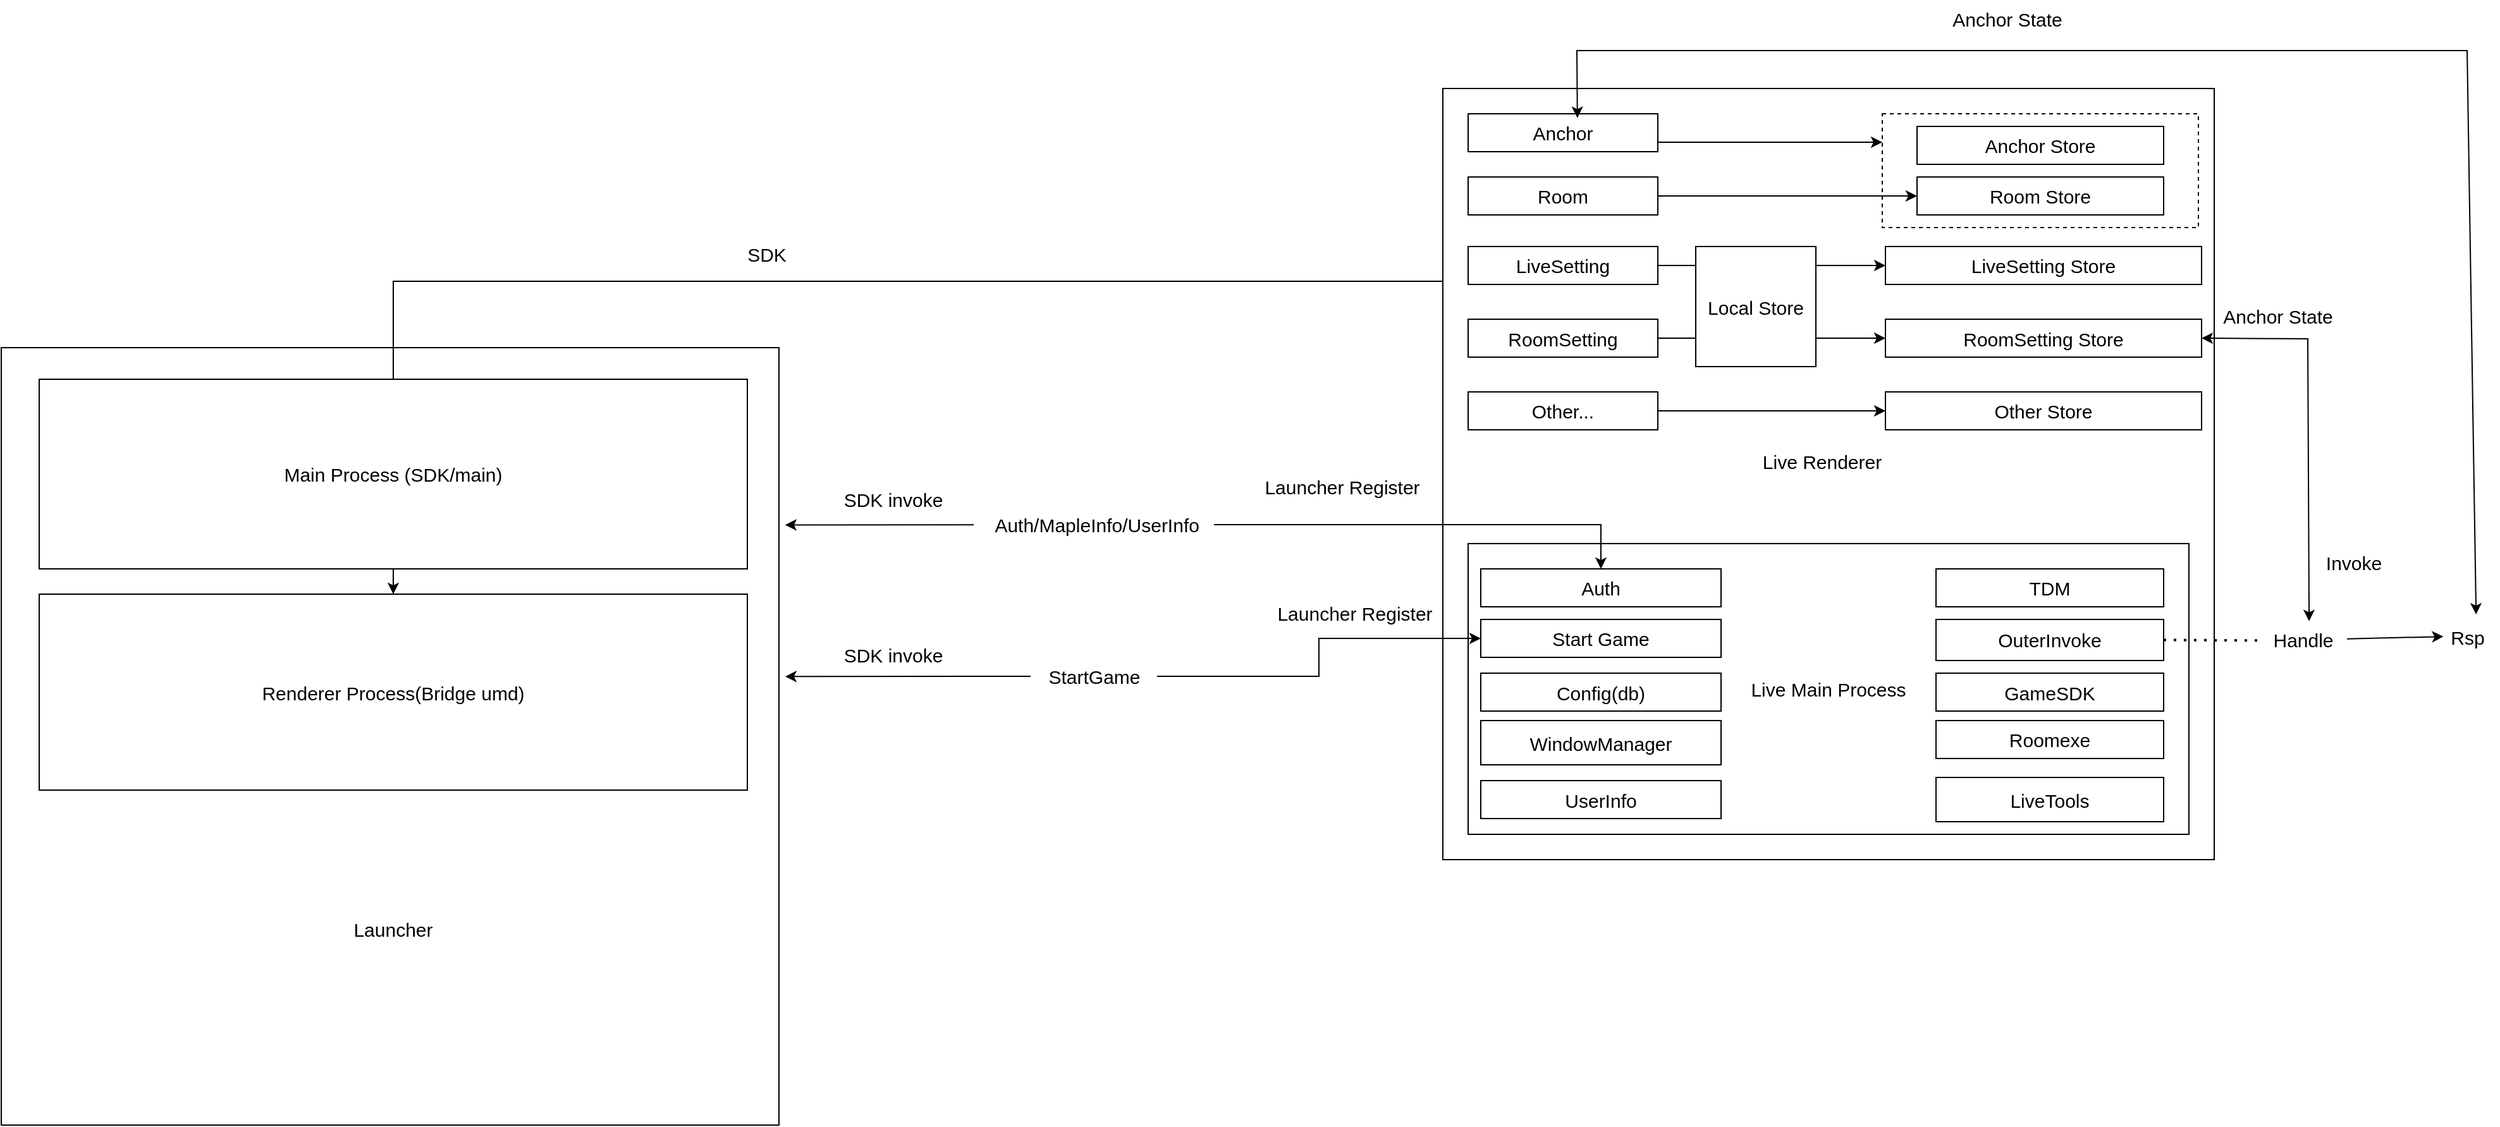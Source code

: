 <mxfile version="26.1.0">
  <diagram name="第 1 页" id="vlklsTBlypKbauxS6bGd">
    <mxGraphModel dx="2901" dy="1098" grid="1" gridSize="10" guides="1" tooltips="1" connect="1" arrows="1" fold="1" page="1" pageScale="1" pageWidth="827" pageHeight="1169" math="0" shadow="0">
      <root>
        <mxCell id="0" />
        <mxCell id="1" parent="0" />
        <mxCell id="Mn6TFEwCehOoePPqHeMJ-1" value="" style="html=1;aspect=fixed;points=[[0,0,0,0,0],[0,0.25,0,0,0],[0,0.5,0,0,0],[0,0.75,0,0,0],[0,1,0,0,0],[0.25,0,0,0,0],[0.25,1,0,0,0],[0.5,0,0,0,0],[0.5,1,0,0,0],[0.75,0,0,0,0],[0.75,1,0,0,0],[1,0,0,0,0],[1,0.25,0,0,0],[1,0.5,0,0,0],[1,0.75,0,0,0],[1,1,0,0,0]];fontSize=15;labelBackgroundColor=none;whiteSpace=wrap;" vertex="1" parent="1">
          <mxGeometry x="-390" y="485" width="615" height="615" as="geometry" />
        </mxCell>
        <mxCell id="Mn6TFEwCehOoePPqHeMJ-56" style="edgeStyle=orthogonalEdgeStyle;rounded=0;orthogonalLoop=1;jettySize=auto;html=1;exitX=0;exitY=0.25;exitDx=0;exitDy=0;entryX=0.5;entryY=0;entryDx=0;entryDy=0;fontSize=15;labelBackgroundColor=none;" edge="1" parent="1" source="Mn6TFEwCehOoePPqHeMJ-2" target="Mn6TFEwCehOoePPqHeMJ-55">
          <mxGeometry relative="1" as="geometry" />
        </mxCell>
        <mxCell id="Mn6TFEwCehOoePPqHeMJ-2" value="&lt;div&gt;&lt;br&gt;&lt;/div&gt;" style="html=1;aspect=fixed;points=[[0,0,0,0,0],[0,0.25,0,0,0],[0,0.5,0,0,0],[0,0.75,0,0,0],[0,1,0,0,0],[0.25,0,0,0,0],[0.25,1,0,0,0],[0.5,0,0,0,0],[0.5,1,0,0,0],[0.75,0,0,0,0],[0.75,1,0,0,0],[1,0,0,0,0],[1,0.25,0,0,0],[1,0.5,0,0,0],[1,0.75,0,0,0],[1,1,0,0,0]];fontSize=15;labelBackgroundColor=none;whiteSpace=wrap;" vertex="1" parent="1">
          <mxGeometry x="750" y="280" width="610" height="610" as="geometry" />
        </mxCell>
        <mxCell id="Mn6TFEwCehOoePPqHeMJ-120" style="edgeStyle=none;rounded=0;orthogonalLoop=1;jettySize=auto;html=1;exitX=1;exitY=0.75;exitDx=0;exitDy=0;entryX=0;entryY=0.25;entryDx=0;entryDy=0;fontSize=15;labelBackgroundColor=none;" edge="1" parent="1" source="Mn6TFEwCehOoePPqHeMJ-3" target="Mn6TFEwCehOoePPqHeMJ-113">
          <mxGeometry relative="1" as="geometry" />
        </mxCell>
        <mxCell id="Mn6TFEwCehOoePPqHeMJ-3" value="Anchor" style="rounded=0;html=1;fontSize=15;labelBackgroundColor=none;whiteSpace=wrap;" vertex="1" parent="1">
          <mxGeometry x="770" y="300" width="150" height="30" as="geometry" />
        </mxCell>
        <mxCell id="Mn6TFEwCehOoePPqHeMJ-12" value="Live Main Process" style="rounded=0;html=1;fontSize=15;labelBackgroundColor=none;whiteSpace=wrap;" vertex="1" parent="1">
          <mxGeometry x="770" y="640" width="570" height="230" as="geometry" />
        </mxCell>
        <mxCell id="Mn6TFEwCehOoePPqHeMJ-13" value="Auth" style="rounded=0;html=1;fontSize=15;labelBackgroundColor=none;whiteSpace=wrap;" vertex="1" parent="1">
          <mxGeometry x="780" y="660" width="190" height="30" as="geometry" />
        </mxCell>
        <mxCell id="Mn6TFEwCehOoePPqHeMJ-14" value="Start Game" style="rounded=0;html=1;fontSize=15;labelBackgroundColor=none;whiteSpace=wrap;" vertex="1" parent="1">
          <mxGeometry x="780" y="700" width="190" height="30" as="geometry" />
        </mxCell>
        <mxCell id="Mn6TFEwCehOoePPqHeMJ-41" style="edgeStyle=orthogonalEdgeStyle;rounded=0;orthogonalLoop=1;jettySize=auto;html=1;entryX=0;entryY=0.5;entryDx=0;entryDy=0;fontSize=15;labelBackgroundColor=none;" edge="1" parent="1" source="Mn6TFEwCehOoePPqHeMJ-16" target="Mn6TFEwCehOoePPqHeMJ-14">
          <mxGeometry relative="1" as="geometry" />
        </mxCell>
        <mxCell id="Mn6TFEwCehOoePPqHeMJ-16" value="StartGame" style="text;html=1;align=center;verticalAlign=middle;resizable=0;points=[];autosize=1;strokeColor=none;fillColor=none;fontSize=15;labelBackgroundColor=none;" vertex="1" parent="1">
          <mxGeometry x="424" y="730" width="100" height="30" as="geometry" />
        </mxCell>
        <mxCell id="Mn6TFEwCehOoePPqHeMJ-37" style="edgeStyle=orthogonalEdgeStyle;rounded=0;orthogonalLoop=1;jettySize=auto;html=1;fontSize=15;labelBackgroundColor=none;" edge="1" parent="1" source="Mn6TFEwCehOoePPqHeMJ-25" target="Mn6TFEwCehOoePPqHeMJ-13">
          <mxGeometry relative="1" as="geometry" />
        </mxCell>
        <mxCell id="Mn6TFEwCehOoePPqHeMJ-25" value="&amp;nbsp;Auth/MapleInfo/UserInfo" style="text;html=1;align=center;verticalAlign=middle;resizable=0;points=[];autosize=1;strokeColor=none;fillColor=none;fontSize=15;labelBackgroundColor=none;" vertex="1" parent="1">
          <mxGeometry x="379" y="610" width="190" height="30" as="geometry" />
        </mxCell>
        <mxCell id="Mn6TFEwCehOoePPqHeMJ-30" value="SDK&lt;div&gt;&lt;br&gt;&lt;/div&gt;" style="text;html=1;align=center;verticalAlign=middle;resizable=0;points=[];autosize=1;strokeColor=none;fillColor=none;fontSize=15;labelBackgroundColor=none;" vertex="1" parent="1">
          <mxGeometry x="190" y="395" width="50" height="50" as="geometry" />
        </mxCell>
        <mxCell id="Mn6TFEwCehOoePPqHeMJ-35" value="Launcher Register" style="text;html=1;align=center;verticalAlign=middle;resizable=0;points=[];autosize=1;strokeColor=none;fillColor=none;fontSize=15;labelBackgroundColor=none;" vertex="1" parent="1">
          <mxGeometry x="595" y="580" width="150" height="30" as="geometry" />
        </mxCell>
        <mxCell id="Mn6TFEwCehOoePPqHeMJ-40" value="SDK invoke" style="text;html=1;align=center;verticalAlign=middle;resizable=0;points=[];autosize=1;strokeColor=none;fillColor=none;fontSize=15;labelBackgroundColor=none;" vertex="1" parent="1">
          <mxGeometry x="265" y="590" width="100" height="30" as="geometry" />
        </mxCell>
        <mxCell id="Mn6TFEwCehOoePPqHeMJ-44" value="Launcher Register" style="text;html=1;align=center;verticalAlign=middle;resizable=0;points=[];autosize=1;strokeColor=none;fillColor=none;fontSize=15;labelBackgroundColor=none;" vertex="1" parent="1">
          <mxGeometry x="605" y="680" width="150" height="30" as="geometry" />
        </mxCell>
        <mxCell id="Mn6TFEwCehOoePPqHeMJ-45" value="SDK invoke" style="text;html=1;align=center;verticalAlign=middle;resizable=0;points=[];autosize=1;strokeColor=none;fillColor=none;fontSize=15;labelBackgroundColor=none;" vertex="1" parent="1">
          <mxGeometry x="265" y="712.5" width="100" height="30" as="geometry" />
        </mxCell>
        <mxCell id="Mn6TFEwCehOoePPqHeMJ-47" value="Anchor Store" style="rounded=0;html=1;fontSize=15;labelBackgroundColor=none;whiteSpace=wrap;" vertex="1" parent="1">
          <mxGeometry x="1125" y="310" width="195" height="30" as="geometry" />
        </mxCell>
        <mxCell id="Mn6TFEwCehOoePPqHeMJ-48" value="LiveSetting Store" style="rounded=0;html=1;fontSize=15;labelBackgroundColor=none;whiteSpace=wrap;" vertex="1" parent="1">
          <mxGeometry x="1100" y="405" width="250" height="30" as="geometry" />
        </mxCell>
        <mxCell id="Mn6TFEwCehOoePPqHeMJ-49" value="Room Store" style="rounded=0;html=1;fontSize=15;labelBackgroundColor=none;whiteSpace=wrap;" vertex="1" parent="1">
          <mxGeometry x="1125" y="350" width="195" height="30" as="geometry" />
        </mxCell>
        <mxCell id="Mn6TFEwCehOoePPqHeMJ-50" value="RoomSetting Store" style="rounded=0;html=1;fontSize=15;labelBackgroundColor=none;whiteSpace=wrap;" vertex="1" parent="1">
          <mxGeometry x="1100" y="462.5" width="250" height="30" as="geometry" />
        </mxCell>
        <mxCell id="Mn6TFEwCehOoePPqHeMJ-51" value="Other Store" style="rounded=0;html=1;fontSize=15;labelBackgroundColor=none;whiteSpace=wrap;" vertex="1" parent="1">
          <mxGeometry x="1100" y="520" width="250" height="30" as="geometry" />
        </mxCell>
        <mxCell id="Mn6TFEwCehOoePPqHeMJ-54" value="Main Process (SDK/main)" style="rounded=0;html=1;fontSize=15;labelBackgroundColor=none;whiteSpace=wrap;" vertex="1" parent="1">
          <mxGeometry x="-360" y="510" width="560" height="150" as="geometry" />
        </mxCell>
        <mxCell id="Mn6TFEwCehOoePPqHeMJ-55" value="Renderer Process(Bridge umd)" style="rounded=0;html=1;fontSize=15;labelBackgroundColor=none;whiteSpace=wrap;" vertex="1" parent="1">
          <mxGeometry x="-360" y="680" width="560" height="155" as="geometry" />
        </mxCell>
        <mxCell id="Mn6TFEwCehOoePPqHeMJ-57" value="Launcher" style="text;html=1;align=center;verticalAlign=middle;rounded=0;fontSize=15;labelBackgroundColor=none;whiteSpace=wrap;" vertex="1" parent="1">
          <mxGeometry x="-110" y="930" width="60" height="30" as="geometry" />
        </mxCell>
        <mxCell id="Mn6TFEwCehOoePPqHeMJ-76" style="edgeStyle=orthogonalEdgeStyle;rounded=0;orthogonalLoop=1;jettySize=auto;html=1;entryX=0;entryY=0.5;entryDx=0;entryDy=0;fontSize=15;labelBackgroundColor=none;" edge="1" parent="1" source="Mn6TFEwCehOoePPqHeMJ-59" target="Mn6TFEwCehOoePPqHeMJ-49">
          <mxGeometry relative="1" as="geometry" />
        </mxCell>
        <mxCell id="Mn6TFEwCehOoePPqHeMJ-59" value="Room" style="rounded=0;html=1;fontSize=15;labelBackgroundColor=none;whiteSpace=wrap;" vertex="1" parent="1">
          <mxGeometry x="770" y="350" width="150" height="30" as="geometry" />
        </mxCell>
        <mxCell id="Mn6TFEwCehOoePPqHeMJ-77" style="edgeStyle=orthogonalEdgeStyle;rounded=0;orthogonalLoop=1;jettySize=auto;html=1;entryX=0;entryY=0.5;entryDx=0;entryDy=0;fontSize=15;labelBackgroundColor=none;" edge="1" parent="1" source="Mn6TFEwCehOoePPqHeMJ-60" target="Mn6TFEwCehOoePPqHeMJ-48">
          <mxGeometry relative="1" as="geometry" />
        </mxCell>
        <mxCell id="Mn6TFEwCehOoePPqHeMJ-60" value="LiveSetting" style="rounded=0;html=1;fontSize=15;labelBackgroundColor=none;whiteSpace=wrap;" vertex="1" parent="1">
          <mxGeometry x="770" y="405" width="150" height="30" as="geometry" />
        </mxCell>
        <mxCell id="Mn6TFEwCehOoePPqHeMJ-78" style="edgeStyle=orthogonalEdgeStyle;rounded=0;orthogonalLoop=1;jettySize=auto;html=1;entryX=0;entryY=0.5;entryDx=0;entryDy=0;fontSize=15;labelBackgroundColor=none;" edge="1" parent="1" source="Mn6TFEwCehOoePPqHeMJ-61" target="Mn6TFEwCehOoePPqHeMJ-50">
          <mxGeometry relative="1" as="geometry" />
        </mxCell>
        <mxCell id="Mn6TFEwCehOoePPqHeMJ-61" value="RoomSetting" style="rounded=0;html=1;fontSize=15;labelBackgroundColor=none;whiteSpace=wrap;" vertex="1" parent="1">
          <mxGeometry x="770" y="462.5" width="150" height="30" as="geometry" />
        </mxCell>
        <mxCell id="Mn6TFEwCehOoePPqHeMJ-79" style="edgeStyle=orthogonalEdgeStyle;rounded=0;orthogonalLoop=1;jettySize=auto;html=1;entryX=0;entryY=0.5;entryDx=0;entryDy=0;fontSize=15;labelBackgroundColor=none;" edge="1" parent="1" source="Mn6TFEwCehOoePPqHeMJ-62" target="Mn6TFEwCehOoePPqHeMJ-51">
          <mxGeometry relative="1" as="geometry" />
        </mxCell>
        <mxCell id="Mn6TFEwCehOoePPqHeMJ-62" value="Other..." style="rounded=0;html=1;fontSize=15;labelBackgroundColor=none;whiteSpace=wrap;" vertex="1" parent="1">
          <mxGeometry x="770" y="520" width="150" height="30" as="geometry" />
        </mxCell>
        <mxCell id="Mn6TFEwCehOoePPqHeMJ-65" value="WindowManager" style="rounded=0;html=1;fontSize=15;labelBackgroundColor=none;whiteSpace=wrap;" vertex="1" parent="1">
          <mxGeometry x="780" y="780" width="190" height="35" as="geometry" />
        </mxCell>
        <mxCell id="Mn6TFEwCehOoePPqHeMJ-66" value="TDM" style="rounded=0;html=1;fontSize=15;labelBackgroundColor=none;whiteSpace=wrap;" vertex="1" parent="1">
          <mxGeometry x="1140" y="660" width="180" height="30" as="geometry" />
        </mxCell>
        <mxCell id="Mn6TFEwCehOoePPqHeMJ-68" value="OuterInvoke" style="rounded=0;html=1;fontSize=15;labelBackgroundColor=none;whiteSpace=wrap;" vertex="1" parent="1">
          <mxGeometry x="1140" y="700" width="180" height="32.5" as="geometry" />
        </mxCell>
        <mxCell id="Mn6TFEwCehOoePPqHeMJ-69" value="Config(db)" style="rounded=0;html=1;fontSize=15;labelBackgroundColor=none;whiteSpace=wrap;" vertex="1" parent="1">
          <mxGeometry x="780" y="742.5" width="190" height="30" as="geometry" />
        </mxCell>
        <mxCell id="Mn6TFEwCehOoePPqHeMJ-70" value="GameSDK" style="rounded=0;html=1;fontSize=15;labelBackgroundColor=none;whiteSpace=wrap;" vertex="1" parent="1">
          <mxGeometry x="1140" y="742.5" width="180" height="30" as="geometry" />
        </mxCell>
        <mxCell id="Mn6TFEwCehOoePPqHeMJ-71" value="Roomexe" style="rounded=0;html=1;fontSize=15;labelBackgroundColor=none;whiteSpace=wrap;" vertex="1" parent="1">
          <mxGeometry x="1140" y="780" width="180" height="30" as="geometry" />
        </mxCell>
        <mxCell id="Mn6TFEwCehOoePPqHeMJ-72" value="LiveTools" style="rounded=0;html=1;fontSize=15;labelBackgroundColor=none;whiteSpace=wrap;" vertex="1" parent="1">
          <mxGeometry x="1140" y="825" width="180" height="35" as="geometry" />
        </mxCell>
        <mxCell id="Mn6TFEwCehOoePPqHeMJ-73" value="UserInfo" style="rounded=0;html=1;fontSize=15;labelBackgroundColor=none;whiteSpace=wrap;" vertex="1" parent="1">
          <mxGeometry x="780" y="827.5" width="190" height="30" as="geometry" />
        </mxCell>
        <mxCell id="Mn6TFEwCehOoePPqHeMJ-93" value="Handle" style="text;html=1;align=center;verticalAlign=middle;resizable=0;points=[];autosize=1;strokeColor=none;fillColor=none;fontSize=15;labelBackgroundColor=none;" vertex="1" parent="1">
          <mxGeometry x="1395" y="701.25" width="70" height="30" as="geometry" />
        </mxCell>
        <mxCell id="Mn6TFEwCehOoePPqHeMJ-98" value="Rsp&lt;div&gt;&lt;br&gt;&lt;/div&gt;" style="text;html=1;align=center;verticalAlign=middle;resizable=0;points=[];autosize=1;strokeColor=none;fillColor=none;fontSize=15;labelBackgroundColor=none;" vertex="1" parent="1">
          <mxGeometry x="1535" y="697.5" width="50" height="50" as="geometry" />
        </mxCell>
        <mxCell id="Mn6TFEwCehOoePPqHeMJ-100" style="edgeStyle=none;rounded=0;orthogonalLoop=1;jettySize=auto;html=1;entryX=0.125;entryY=0.321;entryDx=0;entryDy=0;entryPerimeter=0;fontSize=15;labelBackgroundColor=none;" edge="1" parent="1" source="Mn6TFEwCehOoePPqHeMJ-93" target="Mn6TFEwCehOoePPqHeMJ-98">
          <mxGeometry relative="1" as="geometry" />
        </mxCell>
        <mxCell id="Mn6TFEwCehOoePPqHeMJ-101" value="" style="endArrow=none;dashed=1;html=1;dashPattern=1 3;strokeWidth=2;rounded=0;entryX=0.039;entryY=0.514;entryDx=0;entryDy=0;entryPerimeter=0;exitX=1;exitY=0.5;exitDx=0;exitDy=0;fontSize=15;labelBackgroundColor=none;" edge="1" parent="1" source="Mn6TFEwCehOoePPqHeMJ-68" target="Mn6TFEwCehOoePPqHeMJ-93">
          <mxGeometry width="50" height="50" relative="1" as="geometry">
            <mxPoint x="1310" y="650" as="sourcePoint" />
            <mxPoint x="1360" y="600" as="targetPoint" />
          </mxGeometry>
        </mxCell>
        <mxCell id="Mn6TFEwCehOoePPqHeMJ-102" value="" style="endArrow=classic;startArrow=classic;html=1;rounded=0;entryX=0.642;entryY=-0.029;entryDx=0;entryDy=0;entryPerimeter=0;exitX=0.576;exitY=0.111;exitDx=0;exitDy=0;exitPerimeter=0;fontSize=15;labelBackgroundColor=none;" edge="1" parent="1" source="Mn6TFEwCehOoePPqHeMJ-3" target="Mn6TFEwCehOoePPqHeMJ-98">
          <mxGeometry width="50" height="50" relative="1" as="geometry">
            <mxPoint x="860" y="290" as="sourcePoint" />
            <mxPoint x="1360" y="600" as="targetPoint" />
            <Array as="points">
              <mxPoint x="856" y="250" />
              <mxPoint x="1020" y="250" />
              <mxPoint x="1200" y="250" />
              <mxPoint x="1380" y="250" />
              <mxPoint x="1560" y="250" />
            </Array>
          </mxGeometry>
        </mxCell>
        <mxCell id="Mn6TFEwCehOoePPqHeMJ-103" value="Anchor State" style="text;html=1;align=center;verticalAlign=middle;resizable=0;points=[];autosize=1;strokeColor=none;fillColor=none;fontSize=15;labelBackgroundColor=none;" vertex="1" parent="1">
          <mxGeometry x="1141" y="210" width="110" height="30" as="geometry" />
        </mxCell>
        <mxCell id="Mn6TFEwCehOoePPqHeMJ-106" style="edgeStyle=none;rounded=0;orthogonalLoop=1;jettySize=auto;html=1;entryX=1.008;entryY=0.228;entryDx=0;entryDy=0;entryPerimeter=0;fontSize=15;labelBackgroundColor=none;" edge="1" parent="1" source="Mn6TFEwCehOoePPqHeMJ-25" target="Mn6TFEwCehOoePPqHeMJ-1">
          <mxGeometry relative="1" as="geometry" />
        </mxCell>
        <mxCell id="Mn6TFEwCehOoePPqHeMJ-108" style="edgeStyle=none;rounded=0;orthogonalLoop=1;jettySize=auto;html=1;entryX=1.008;entryY=0.423;entryDx=0;entryDy=0;entryPerimeter=0;fontSize=15;labelBackgroundColor=none;" edge="1" parent="1" source="Mn6TFEwCehOoePPqHeMJ-16" target="Mn6TFEwCehOoePPqHeMJ-1">
          <mxGeometry relative="1" as="geometry" />
        </mxCell>
        <mxCell id="Mn6TFEwCehOoePPqHeMJ-109" value="Live Renderer" style="text;html=1;align=center;verticalAlign=middle;rounded=0;fontSize=15;labelBackgroundColor=none;whiteSpace=wrap;" vertex="1" parent="1">
          <mxGeometry x="1000" y="560" width="100" height="30" as="geometry" />
        </mxCell>
        <mxCell id="Mn6TFEwCehOoePPqHeMJ-111" value="Local Store" style="html=1;aspect=fixed;fontSize=15;labelBackgroundColor=none;whiteSpace=wrap;" vertex="1" parent="1">
          <mxGeometry x="950" y="405" width="95" height="95" as="geometry" />
        </mxCell>
        <mxCell id="Mn6TFEwCehOoePPqHeMJ-113" value="" style="rounded=0;html=1;dashed=1;noLabel=0;fillColor=none;fontSize=15;labelBackgroundColor=none;whiteSpace=wrap;" vertex="1" parent="1">
          <mxGeometry x="1097.5" y="300" width="250" height="90" as="geometry" />
        </mxCell>
        <mxCell id="Mn6TFEwCehOoePPqHeMJ-121" value="" style="endArrow=classic;startArrow=classic;html=1;rounded=0;entryX=1;entryY=0.5;entryDx=0;entryDy=0;exitX=0.572;exitY=0.003;exitDx=0;exitDy=0;exitPerimeter=0;fontSize=15;labelBackgroundColor=none;" edge="1" parent="1" source="Mn6TFEwCehOoePPqHeMJ-93" target="Mn6TFEwCehOoePPqHeMJ-50">
          <mxGeometry width="50" height="50" relative="1" as="geometry">
            <mxPoint x="1090" y="740" as="sourcePoint" />
            <mxPoint x="1140" y="690" as="targetPoint" />
            <Array as="points">
              <mxPoint x="1434" y="478" />
            </Array>
          </mxGeometry>
        </mxCell>
        <mxCell id="Mn6TFEwCehOoePPqHeMJ-122" value="Anchor State" style="text;html=1;align=center;verticalAlign=middle;resizable=0;points=[];autosize=1;strokeColor=none;fillColor=none;fontSize=15;labelBackgroundColor=none;" vertex="1" parent="1">
          <mxGeometry x="1355" y="445" width="110" height="30" as="geometry" />
        </mxCell>
        <mxCell id="Mn6TFEwCehOoePPqHeMJ-123" value="Invoke" style="text;html=1;align=center;verticalAlign=middle;resizable=0;points=[];autosize=1;strokeColor=none;fillColor=none;fontSize=15;labelBackgroundColor=none;" vertex="1" parent="1">
          <mxGeometry x="1435" y="640" width="70" height="30" as="geometry" />
        </mxCell>
      </root>
    </mxGraphModel>
  </diagram>
</mxfile>
